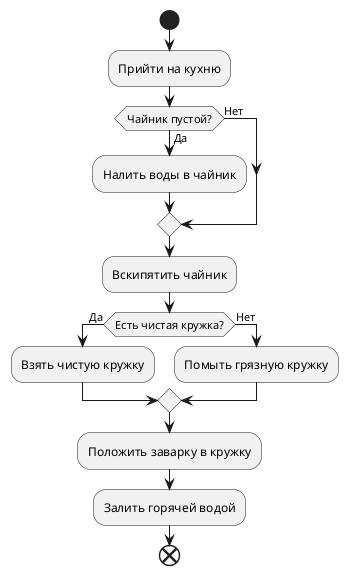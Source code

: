 @startuml
start
:Прийти на кухню;

if (Чайник пустой?) then (Да)
    :Налить воды в чайник;
else (Нет)
endif

:Вскипятить чайник;

if (Есть чистая кружка?) then (Да)
    :Взять чистую кружку;
else (Нет)
    :Помыть грязную кружку;
endif

:Положить заварку в кружку;
:Залить горячей водой;
'stop
end
@enduml
